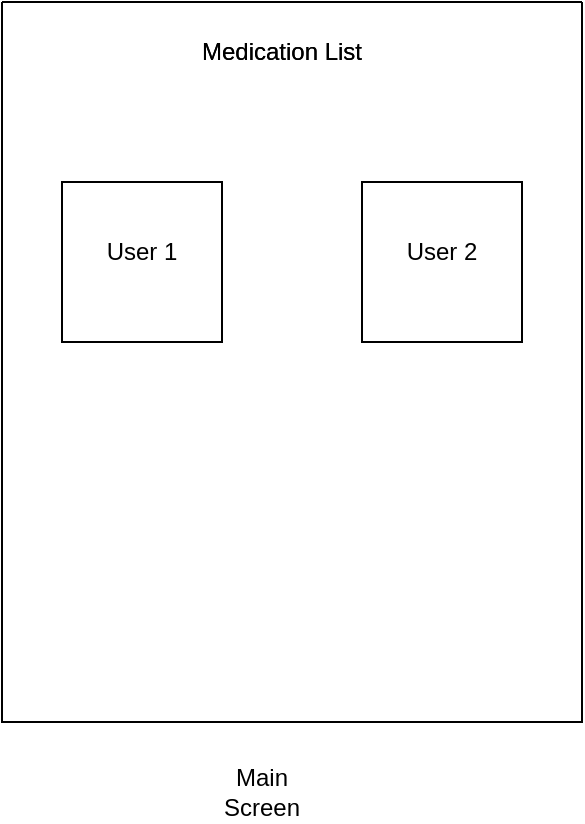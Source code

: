<mxfile version="26.0.16">
  <diagram name="Page-1" id="LVS2mFPciPOaRrUAyt6g">
    <mxGraphModel dx="1026" dy="629" grid="1" gridSize="10" guides="1" tooltips="1" connect="1" arrows="1" fold="1" page="1" pageScale="1" pageWidth="827" pageHeight="1169" math="0" shadow="0">
      <root>
        <mxCell id="0" />
        <mxCell id="1" parent="0" />
        <mxCell id="4-ePBTTTLUMWPQ_6cVo_-1" value="" style="swimlane;startSize=0;" vertex="1" parent="1">
          <mxGeometry x="40" y="70" width="290" height="360" as="geometry">
            <mxRectangle x="40" y="70" width="50" height="40" as="alternateBounds" />
          </mxGeometry>
        </mxCell>
        <mxCell id="4-ePBTTTLUMWPQ_6cVo_-3" value="Medication List" style="text;strokeColor=none;align=center;fillColor=none;html=1;verticalAlign=middle;whiteSpace=wrap;rounded=0;" vertex="1" parent="4-ePBTTTLUMWPQ_6cVo_-1">
          <mxGeometry x="30" y="10" width="220" height="30" as="geometry" />
        </mxCell>
        <mxCell id="4-ePBTTTLUMWPQ_6cVo_-4" value="" style="whiteSpace=wrap;html=1;aspect=fixed;" vertex="1" parent="4-ePBTTTLUMWPQ_6cVo_-1">
          <mxGeometry x="30" y="90" width="80" height="80" as="geometry" />
        </mxCell>
        <mxCell id="4-ePBTTTLUMWPQ_6cVo_-5" value="User 1" style="text;strokeColor=none;align=center;fillColor=none;html=1;verticalAlign=middle;whiteSpace=wrap;rounded=0;" vertex="1" parent="4-ePBTTTLUMWPQ_6cVo_-1">
          <mxGeometry x="40" y="110" width="60" height="30" as="geometry" />
        </mxCell>
        <mxCell id="4-ePBTTTLUMWPQ_6cVo_-2" value="Main Screen" style="text;strokeColor=none;align=center;fillColor=none;html=1;verticalAlign=middle;whiteSpace=wrap;rounded=0;" vertex="1" parent="1">
          <mxGeometry x="140" y="450" width="60" height="30" as="geometry" />
        </mxCell>
        <mxCell id="4-ePBTTTLUMWPQ_6cVo_-6" value="" style="swimlane;startSize=0;" vertex="1" parent="1">
          <mxGeometry x="40" y="70" width="290" height="360" as="geometry">
            <mxRectangle x="40" y="70" width="50" height="40" as="alternateBounds" />
          </mxGeometry>
        </mxCell>
        <mxCell id="4-ePBTTTLUMWPQ_6cVo_-7" value="Medication List" style="text;strokeColor=none;align=center;fillColor=none;html=1;verticalAlign=middle;whiteSpace=wrap;rounded=0;" vertex="1" parent="4-ePBTTTLUMWPQ_6cVo_-6">
          <mxGeometry x="30" y="10" width="220" height="30" as="geometry" />
        </mxCell>
        <mxCell id="4-ePBTTTLUMWPQ_6cVo_-8" value="" style="whiteSpace=wrap;html=1;aspect=fixed;" vertex="1" parent="4-ePBTTTLUMWPQ_6cVo_-6">
          <mxGeometry x="30" y="90" width="80" height="80" as="geometry" />
        </mxCell>
        <mxCell id="4-ePBTTTLUMWPQ_6cVo_-9" value="User 1" style="text;strokeColor=none;align=center;fillColor=none;html=1;verticalAlign=middle;whiteSpace=wrap;rounded=0;" vertex="1" parent="4-ePBTTTLUMWPQ_6cVo_-6">
          <mxGeometry x="40" y="110" width="60" height="30" as="geometry" />
        </mxCell>
        <mxCell id="4-ePBTTTLUMWPQ_6cVo_-14" value="" style="whiteSpace=wrap;html=1;aspect=fixed;" vertex="1" parent="4-ePBTTTLUMWPQ_6cVo_-6">
          <mxGeometry x="180" y="90" width="80" height="80" as="geometry" />
        </mxCell>
        <mxCell id="4-ePBTTTLUMWPQ_6cVo_-15" value="User 2" style="text;strokeColor=none;align=center;fillColor=none;html=1;verticalAlign=middle;whiteSpace=wrap;rounded=0;" vertex="1" parent="4-ePBTTTLUMWPQ_6cVo_-6">
          <mxGeometry x="190" y="110" width="60" height="30" as="geometry" />
        </mxCell>
      </root>
    </mxGraphModel>
  </diagram>
</mxfile>
